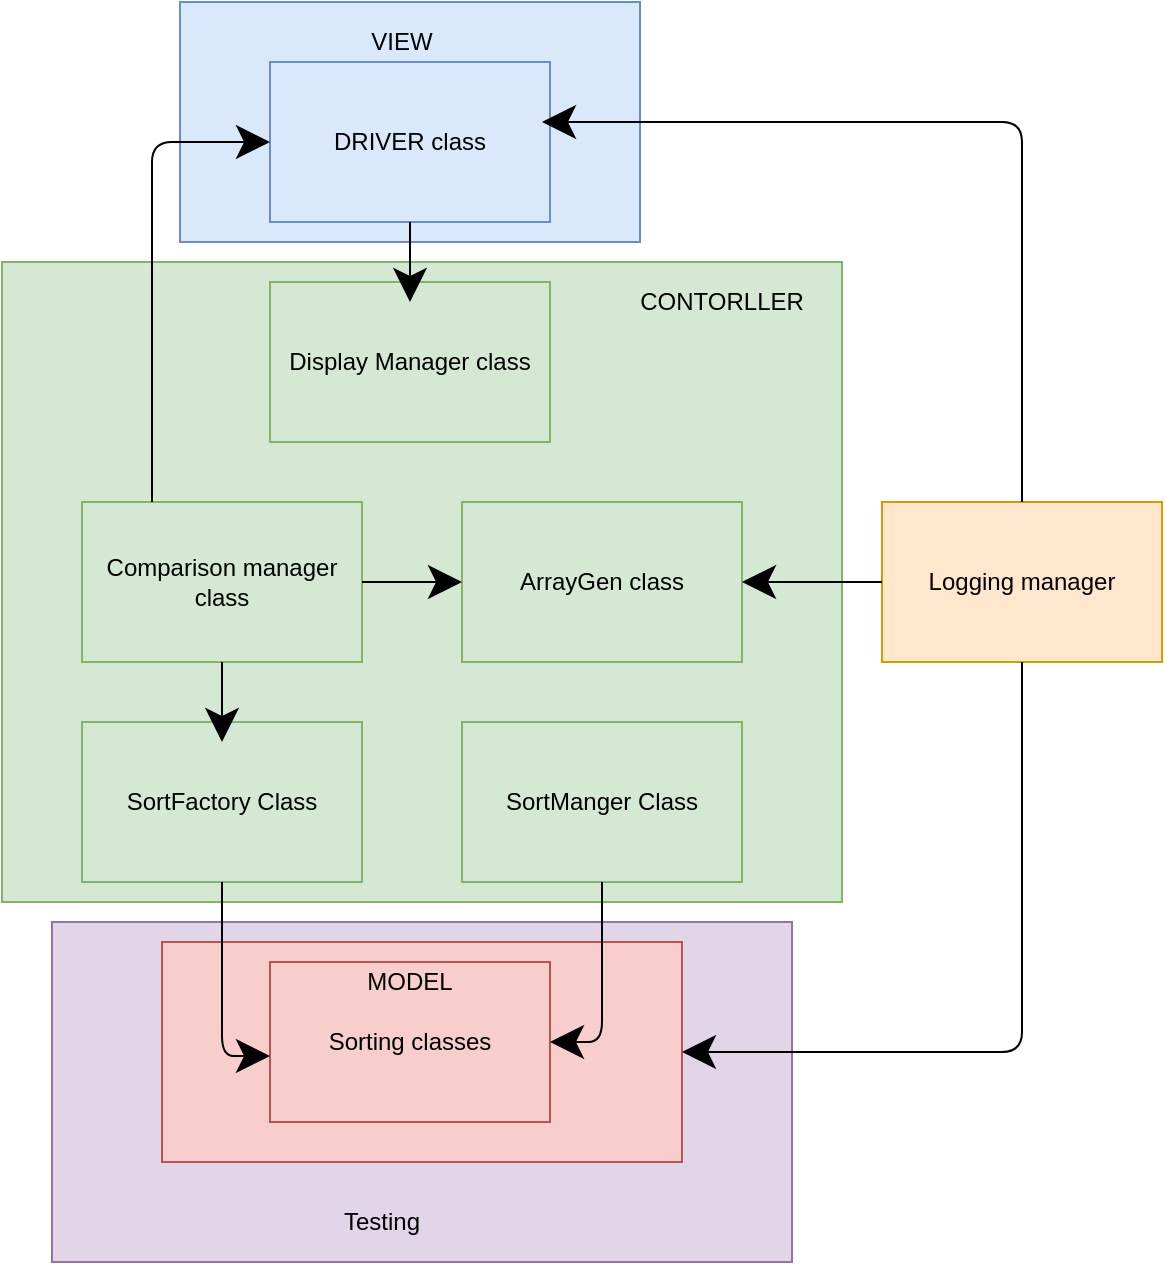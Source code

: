 <mxfile version="15.3.5" type="device"><diagram id="f3GYO3SlJb9swsur8J-y" name="Page-1"><mxGraphModel dx="1422" dy="794" grid="1" gridSize="10" guides="1" tooltips="1" connect="1" arrows="1" fold="1" page="1" pageScale="1" pageWidth="827" pageHeight="1169" math="0" shadow="0"><root><mxCell id="0"/><mxCell id="1" parent="0"/><mxCell id="v7wmoNA4FlwHNgjsTc41-16" value="" style="rounded=0;whiteSpace=wrap;html=1;hachureGap=4;pointerEvents=0;fillColor=#e1d5e7;strokeColor=#9673a6;" vertex="1" parent="1"><mxGeometry x="235" y="530" width="370" height="170" as="geometry"/></mxCell><mxCell id="v7wmoNA4FlwHNgjsTc41-14" value="" style="rounded=0;whiteSpace=wrap;html=1;hachureGap=4;pointerEvents=0;fillColor=#f8cecc;strokeColor=#b85450;" vertex="1" parent="1"><mxGeometry x="290" y="540" width="260" height="110" as="geometry"/></mxCell><mxCell id="v7wmoNA4FlwHNgjsTc41-10" value="" style="rounded=0;whiteSpace=wrap;html=1;hachureGap=4;pointerEvents=0;fillColor=#d5e8d4;strokeColor=#82b366;" vertex="1" parent="1"><mxGeometry x="210" y="200" width="420" height="320" as="geometry"/></mxCell><mxCell id="v7wmoNA4FlwHNgjsTc41-1" value="" style="rounded=0;whiteSpace=wrap;html=1;hachureGap=4;pointerEvents=0;fillColor=#dae8fc;strokeColor=#6c8ebf;" vertex="1" parent="1"><mxGeometry x="299" y="70" width="230" height="120" as="geometry"/></mxCell><mxCell id="BNqlgnsxRozHDzCP6G1S-1" value="DRIVER class" style="rounded=0;whiteSpace=wrap;html=1;hachureGap=4;pointerEvents=0;fillColor=#dae8fc;strokeColor=#6c8ebf;" parent="1" vertex="1"><mxGeometry x="344" y="100" width="140" height="80" as="geometry"/></mxCell><mxCell id="BNqlgnsxRozHDzCP6G1S-2" value="Logging manager" style="rounded=0;whiteSpace=wrap;html=1;hachureGap=4;pointerEvents=0;fillColor=#ffe6cc;strokeColor=#d79b00;" parent="1" vertex="1"><mxGeometry x="650" y="320" width="140" height="80" as="geometry"/></mxCell><mxCell id="BNqlgnsxRozHDzCP6G1S-4" value="Sorting classes" style="rounded=0;whiteSpace=wrap;html=1;hachureGap=4;pointerEvents=0;fillColor=#f8cecc;strokeColor=#b85450;" parent="1" vertex="1"><mxGeometry x="344" y="550" width="140" height="80" as="geometry"/></mxCell><mxCell id="v7wmoNA4FlwHNgjsTc41-2" value="VIEW" style="text;html=1;strokeColor=none;fillColor=none;align=center;verticalAlign=middle;whiteSpace=wrap;rounded=0;hachureGap=4;pointerEvents=0;" vertex="1" parent="1"><mxGeometry x="390" y="80" width="40" height="20" as="geometry"/></mxCell><mxCell id="v7wmoNA4FlwHNgjsTc41-4" value="ArrayGen class" style="rounded=0;whiteSpace=wrap;html=1;hachureGap=4;pointerEvents=0;fillColor=#d5e8d4;strokeColor=#82b366;" vertex="1" parent="1"><mxGeometry x="440" y="320" width="140" height="80" as="geometry"/></mxCell><mxCell id="v7wmoNA4FlwHNgjsTc41-5" value="Comparison manager class" style="rounded=0;whiteSpace=wrap;html=1;hachureGap=4;pointerEvents=0;fillColor=#d5e8d4;strokeColor=#82b366;" vertex="1" parent="1"><mxGeometry x="250" y="320" width="140" height="80" as="geometry"/></mxCell><mxCell id="v7wmoNA4FlwHNgjsTc41-6" value="Display Manager class&lt;br&gt;" style="rounded=0;whiteSpace=wrap;html=1;hachureGap=4;pointerEvents=0;fillColor=#d5e8d4;strokeColor=#82b366;" vertex="1" parent="1"><mxGeometry x="344" y="210" width="140" height="80" as="geometry"/></mxCell><mxCell id="v7wmoNA4FlwHNgjsTc41-7" value="SortFactory Class" style="rounded=0;whiteSpace=wrap;html=1;hachureGap=4;pointerEvents=0;fillColor=#d5e8d4;strokeColor=#82b366;" vertex="1" parent="1"><mxGeometry x="250" y="430" width="140" height="80" as="geometry"/></mxCell><mxCell id="v7wmoNA4FlwHNgjsTc41-8" value="SortManger Class" style="rounded=0;whiteSpace=wrap;html=1;hachureGap=4;pointerEvents=0;fillColor=#d5e8d4;strokeColor=#82b366;" vertex="1" parent="1"><mxGeometry x="440" y="430" width="140" height="80" as="geometry"/></mxCell><mxCell id="v7wmoNA4FlwHNgjsTc41-11" value="CONTORLLER" style="text;html=1;strokeColor=none;fillColor=none;align=center;verticalAlign=middle;whiteSpace=wrap;rounded=0;hachureGap=4;pointerEvents=0;" vertex="1" parent="1"><mxGeometry x="550" y="210" width="40" height="20" as="geometry"/></mxCell><mxCell id="v7wmoNA4FlwHNgjsTc41-15" value="MODEL" style="text;html=1;strokeColor=none;fillColor=none;align=center;verticalAlign=middle;whiteSpace=wrap;rounded=0;hachureGap=4;pointerEvents=0;" vertex="1" parent="1"><mxGeometry x="394" y="550" width="40" height="20" as="geometry"/></mxCell><mxCell id="v7wmoNA4FlwHNgjsTc41-17" value="Testing" style="text;html=1;strokeColor=none;fillColor=none;align=center;verticalAlign=middle;whiteSpace=wrap;rounded=0;hachureGap=4;pointerEvents=0;" vertex="1" parent="1"><mxGeometry x="380" y="670" width="40" height="20" as="geometry"/></mxCell><mxCell id="v7wmoNA4FlwHNgjsTc41-18" value="" style="endArrow=classic;html=1;startSize=14;endSize=14;sourcePerimeterSpacing=8;targetPerimeterSpacing=8;exitX=0.5;exitY=1;exitDx=0;exitDy=0;" edge="1" parent="1" source="BNqlgnsxRozHDzCP6G1S-1"><mxGeometry width="50" height="50" relative="1" as="geometry"><mxPoint x="390" y="440" as="sourcePoint"/><mxPoint x="414" y="220" as="targetPoint"/></mxGeometry></mxCell><mxCell id="v7wmoNA4FlwHNgjsTc41-19" value="" style="endArrow=classic;html=1;startSize=14;endSize=14;sourcePerimeterSpacing=8;targetPerimeterSpacing=8;exitX=0.5;exitY=0;exitDx=0;exitDy=0;" edge="1" parent="1" source="BNqlgnsxRozHDzCP6G1S-2"><mxGeometry width="50" height="50" relative="1" as="geometry"><mxPoint x="390" y="440" as="sourcePoint"/><mxPoint x="480" y="130" as="targetPoint"/><Array as="points"><mxPoint x="720" y="130"/></Array></mxGeometry></mxCell><mxCell id="v7wmoNA4FlwHNgjsTc41-20" value="" style="endArrow=classic;html=1;startSize=14;endSize=14;sourcePerimeterSpacing=8;targetPerimeterSpacing=8;exitX=0;exitY=0.5;exitDx=0;exitDy=0;entryX=1;entryY=0.5;entryDx=0;entryDy=0;" edge="1" parent="1" source="BNqlgnsxRozHDzCP6G1S-2" target="v7wmoNA4FlwHNgjsTc41-4"><mxGeometry width="50" height="50" relative="1" as="geometry"><mxPoint x="390" y="440" as="sourcePoint"/><mxPoint x="440" y="390" as="targetPoint"/></mxGeometry></mxCell><mxCell id="v7wmoNA4FlwHNgjsTc41-21" value="" style="endArrow=classic;html=1;startSize=14;endSize=14;sourcePerimeterSpacing=8;targetPerimeterSpacing=8;exitX=0.5;exitY=1;exitDx=0;exitDy=0;entryX=1;entryY=0.5;entryDx=0;entryDy=0;" edge="1" parent="1" source="BNqlgnsxRozHDzCP6G1S-2" target="v7wmoNA4FlwHNgjsTc41-14"><mxGeometry width="50" height="50" relative="1" as="geometry"><mxPoint x="390" y="440" as="sourcePoint"/><mxPoint x="440" y="390" as="targetPoint"/><Array as="points"><mxPoint x="720" y="595"/></Array></mxGeometry></mxCell><mxCell id="v7wmoNA4FlwHNgjsTc41-22" value="" style="endArrow=classic;html=1;startSize=14;endSize=14;sourcePerimeterSpacing=8;targetPerimeterSpacing=8;exitX=0.25;exitY=0;exitDx=0;exitDy=0;entryX=0;entryY=0.5;entryDx=0;entryDy=0;" edge="1" parent="1" source="v7wmoNA4FlwHNgjsTc41-5" target="BNqlgnsxRozHDzCP6G1S-1"><mxGeometry width="50" height="50" relative="1" as="geometry"><mxPoint x="390" y="440" as="sourcePoint"/><mxPoint x="440" y="390" as="targetPoint"/><Array as="points"><mxPoint x="285" y="140"/></Array></mxGeometry></mxCell><mxCell id="v7wmoNA4FlwHNgjsTc41-23" value="" style="endArrow=classic;html=1;startSize=14;endSize=14;sourcePerimeterSpacing=8;targetPerimeterSpacing=8;exitX=1;exitY=0.5;exitDx=0;exitDy=0;entryX=0;entryY=0.5;entryDx=0;entryDy=0;" edge="1" parent="1" source="v7wmoNA4FlwHNgjsTc41-5" target="v7wmoNA4FlwHNgjsTc41-4"><mxGeometry width="50" height="50" relative="1" as="geometry"><mxPoint x="390" y="440" as="sourcePoint"/><mxPoint x="440" y="390" as="targetPoint"/></mxGeometry></mxCell><mxCell id="v7wmoNA4FlwHNgjsTc41-24" value="" style="endArrow=classic;html=1;startSize=14;endSize=14;sourcePerimeterSpacing=8;targetPerimeterSpacing=8;exitX=0.5;exitY=1;exitDx=0;exitDy=0;" edge="1" parent="1" source="v7wmoNA4FlwHNgjsTc41-5"><mxGeometry width="50" height="50" relative="1" as="geometry"><mxPoint x="390" y="440" as="sourcePoint"/><mxPoint x="320" y="440" as="targetPoint"/></mxGeometry></mxCell><mxCell id="v7wmoNA4FlwHNgjsTc41-25" value="" style="endArrow=classic;html=1;startSize=14;endSize=14;sourcePerimeterSpacing=8;targetPerimeterSpacing=8;exitX=0.5;exitY=1;exitDx=0;exitDy=0;entryX=0;entryY=0.588;entryDx=0;entryDy=0;entryPerimeter=0;" edge="1" parent="1" source="v7wmoNA4FlwHNgjsTc41-7" target="BNqlgnsxRozHDzCP6G1S-4"><mxGeometry width="50" height="50" relative="1" as="geometry"><mxPoint x="390" y="440" as="sourcePoint"/><mxPoint x="440" y="390" as="targetPoint"/><Array as="points"><mxPoint x="320" y="597"/></Array></mxGeometry></mxCell><mxCell id="v7wmoNA4FlwHNgjsTc41-26" value="" style="endArrow=classic;html=1;startSize=14;endSize=14;sourcePerimeterSpacing=8;targetPerimeterSpacing=8;exitX=0.5;exitY=1;exitDx=0;exitDy=0;entryX=1;entryY=0.5;entryDx=0;entryDy=0;" edge="1" parent="1" source="v7wmoNA4FlwHNgjsTc41-8" target="BNqlgnsxRozHDzCP6G1S-4"><mxGeometry width="50" height="50" relative="1" as="geometry"><mxPoint x="390" y="440" as="sourcePoint"/><mxPoint x="440" y="390" as="targetPoint"/><Array as="points"><mxPoint x="510" y="590"/></Array></mxGeometry></mxCell></root></mxGraphModel></diagram></mxfile>